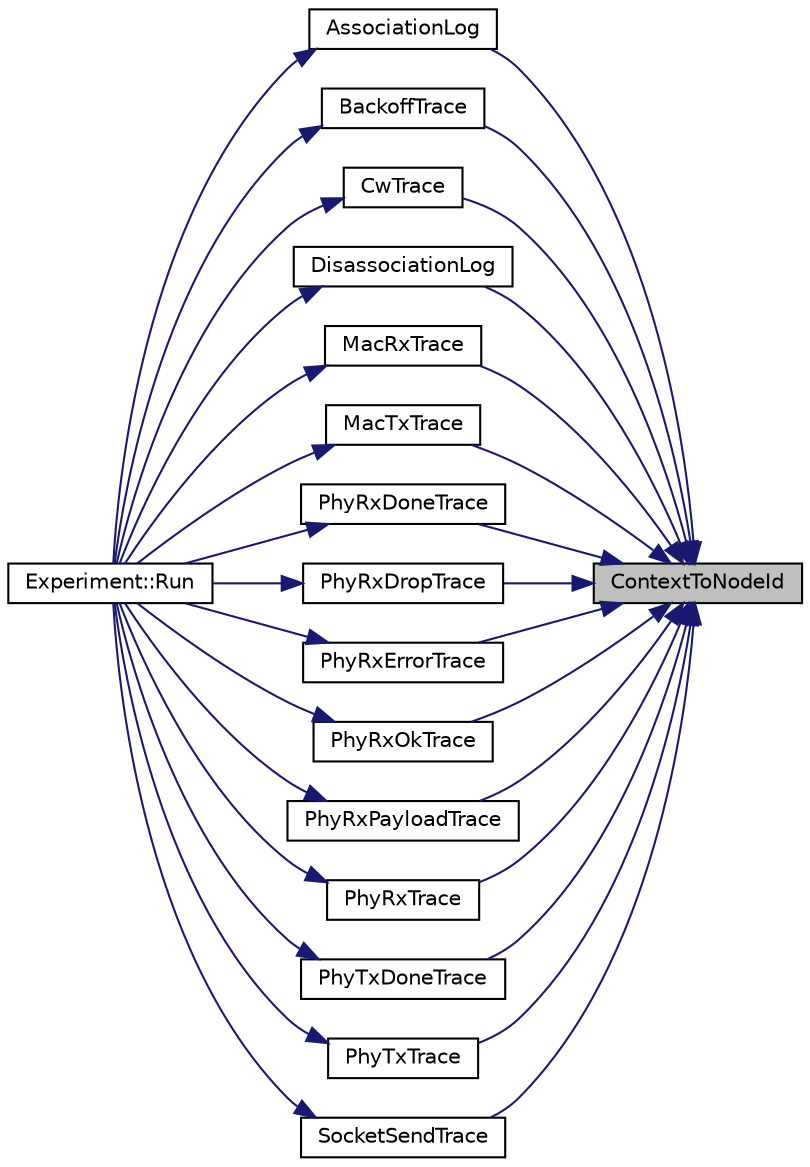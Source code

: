 digraph "ContextToNodeId"
{
 // LATEX_PDF_SIZE
  edge [fontname="Helvetica",fontsize="10",labelfontname="Helvetica",labelfontsize="10"];
  node [fontname="Helvetica",fontsize="10",shape=record];
  rankdir="RL";
  Node1 [label="ContextToNodeId",height=0.2,width=0.4,color="black", fillcolor="grey75", style="filled", fontcolor="black",tooltip=" "];
  Node1 -> Node2 [dir="back",color="midnightblue",fontsize="10",style="solid",fontname="Helvetica"];
  Node2 [label="AssociationLog",height=0.2,width=0.4,color="black", fillcolor="white", style="filled",URL="$wifi-bianchi_8cc.html#a27a5b19ea1dba263c3b1e5fcc079be1e",tooltip=" "];
  Node2 -> Node3 [dir="back",color="midnightblue",fontsize="10",style="solid",fontname="Helvetica"];
  Node3 [label="Experiment::Run",height=0.2,width=0.4,color="black", fillcolor="white", style="filled",URL="$class_experiment.html#aea2adc2b4c079230a14069c409f83e87",tooltip=" "];
  Node1 -> Node4 [dir="back",color="midnightblue",fontsize="10",style="solid",fontname="Helvetica"];
  Node4 [label="BackoffTrace",height=0.2,width=0.4,color="black", fillcolor="white", style="filled",URL="$wifi-bianchi_8cc.html#ab715e7c5ad18e513c5792de9c0951a79",tooltip=" "];
  Node4 -> Node3 [dir="back",color="midnightblue",fontsize="10",style="solid",fontname="Helvetica"];
  Node1 -> Node5 [dir="back",color="midnightblue",fontsize="10",style="solid",fontname="Helvetica"];
  Node5 [label="CwTrace",height=0.2,width=0.4,color="black", fillcolor="white", style="filled",URL="$wifi-bianchi_8cc.html#a5f4d22f61bf029459a4da986f73809c1",tooltip=" "];
  Node5 -> Node3 [dir="back",color="midnightblue",fontsize="10",style="solid",fontname="Helvetica"];
  Node1 -> Node6 [dir="back",color="midnightblue",fontsize="10",style="solid",fontname="Helvetica"];
  Node6 [label="DisassociationLog",height=0.2,width=0.4,color="black", fillcolor="white", style="filled",URL="$wifi-bianchi_8cc.html#aec4d70ad42c9ce7f975e3cb50663dad8",tooltip=" "];
  Node6 -> Node3 [dir="back",color="midnightblue",fontsize="10",style="solid",fontname="Helvetica"];
  Node1 -> Node7 [dir="back",color="midnightblue",fontsize="10",style="solid",fontname="Helvetica"];
  Node7 [label="MacRxTrace",height=0.2,width=0.4,color="black", fillcolor="white", style="filled",URL="$wifi-bianchi_8cc.html#acfb787429bb6b6cf0c7d63f01694906d",tooltip=" "];
  Node7 -> Node3 [dir="back",color="midnightblue",fontsize="10",style="solid",fontname="Helvetica"];
  Node1 -> Node8 [dir="back",color="midnightblue",fontsize="10",style="solid",fontname="Helvetica"];
  Node8 [label="MacTxTrace",height=0.2,width=0.4,color="black", fillcolor="white", style="filled",URL="$wifi-bianchi_8cc.html#a8794a5e6cbcec6ae58f734a1821b2700",tooltip=" "];
  Node8 -> Node3 [dir="back",color="midnightblue",fontsize="10",style="solid",fontname="Helvetica"];
  Node1 -> Node9 [dir="back",color="midnightblue",fontsize="10",style="solid",fontname="Helvetica"];
  Node9 [label="PhyRxDoneTrace",height=0.2,width=0.4,color="black", fillcolor="white", style="filled",URL="$wifi-bianchi_8cc.html#a838866bf5af1222632a41eb8d7a75cf0",tooltip=" "];
  Node9 -> Node3 [dir="back",color="midnightblue",fontsize="10",style="solid",fontname="Helvetica"];
  Node1 -> Node10 [dir="back",color="midnightblue",fontsize="10",style="solid",fontname="Helvetica"];
  Node10 [label="PhyRxDropTrace",height=0.2,width=0.4,color="black", fillcolor="white", style="filled",URL="$wifi-bianchi_8cc.html#a4d83b63aaffd2e1fbd4523dc5fb8b4c5",tooltip=" "];
  Node10 -> Node3 [dir="back",color="midnightblue",fontsize="10",style="solid",fontname="Helvetica"];
  Node1 -> Node11 [dir="back",color="midnightblue",fontsize="10",style="solid",fontname="Helvetica"];
  Node11 [label="PhyRxErrorTrace",height=0.2,width=0.4,color="black", fillcolor="white", style="filled",URL="$wifi-bianchi_8cc.html#a0ff59c2e57f6e3b0e5c7ba43896111c4",tooltip=" "];
  Node11 -> Node3 [dir="back",color="midnightblue",fontsize="10",style="solid",fontname="Helvetica"];
  Node1 -> Node12 [dir="back",color="midnightblue",fontsize="10",style="solid",fontname="Helvetica"];
  Node12 [label="PhyRxOkTrace",height=0.2,width=0.4,color="black", fillcolor="white", style="filled",URL="$wifi-bianchi_8cc.html#adee6d1df303efc1987f18cc9f671fcdc",tooltip=" "];
  Node12 -> Node3 [dir="back",color="midnightblue",fontsize="10",style="solid",fontname="Helvetica"];
  Node1 -> Node13 [dir="back",color="midnightblue",fontsize="10",style="solid",fontname="Helvetica"];
  Node13 [label="PhyRxPayloadTrace",height=0.2,width=0.4,color="black", fillcolor="white", style="filled",URL="$wifi-bianchi_8cc.html#ad8f740cf8d5e36d02c32096f19a6fc53",tooltip=" "];
  Node13 -> Node3 [dir="back",color="midnightblue",fontsize="10",style="solid",fontname="Helvetica"];
  Node1 -> Node14 [dir="back",color="midnightblue",fontsize="10",style="solid",fontname="Helvetica"];
  Node14 [label="PhyRxTrace",height=0.2,width=0.4,color="black", fillcolor="white", style="filled",URL="$wifi-bianchi_8cc.html#aa94489f35682c3cf355220429450d7be",tooltip=" "];
  Node14 -> Node3 [dir="back",color="midnightblue",fontsize="10",style="solid",fontname="Helvetica"];
  Node1 -> Node15 [dir="back",color="midnightblue",fontsize="10",style="solid",fontname="Helvetica"];
  Node15 [label="PhyTxDoneTrace",height=0.2,width=0.4,color="black", fillcolor="white", style="filled",URL="$wifi-bianchi_8cc.html#ad80027ce1d5abdbaec8d7a0c3a804189",tooltip=" "];
  Node15 -> Node3 [dir="back",color="midnightblue",fontsize="10",style="solid",fontname="Helvetica"];
  Node1 -> Node16 [dir="back",color="midnightblue",fontsize="10",style="solid",fontname="Helvetica"];
  Node16 [label="PhyTxTrace",height=0.2,width=0.4,color="black", fillcolor="white", style="filled",URL="$wifi-bianchi_8cc.html#a51037eeb379578d79adb1861551dea78",tooltip=" "];
  Node16 -> Node3 [dir="back",color="midnightblue",fontsize="10",style="solid",fontname="Helvetica"];
  Node1 -> Node17 [dir="back",color="midnightblue",fontsize="10",style="solid",fontname="Helvetica"];
  Node17 [label="SocketSendTrace",height=0.2,width=0.4,color="black", fillcolor="white", style="filled",URL="$wifi-bianchi_8cc.html#a2e2d359e74f124a3ddf543fb73c71636",tooltip=" "];
  Node17 -> Node3 [dir="back",color="midnightblue",fontsize="10",style="solid",fontname="Helvetica"];
}
